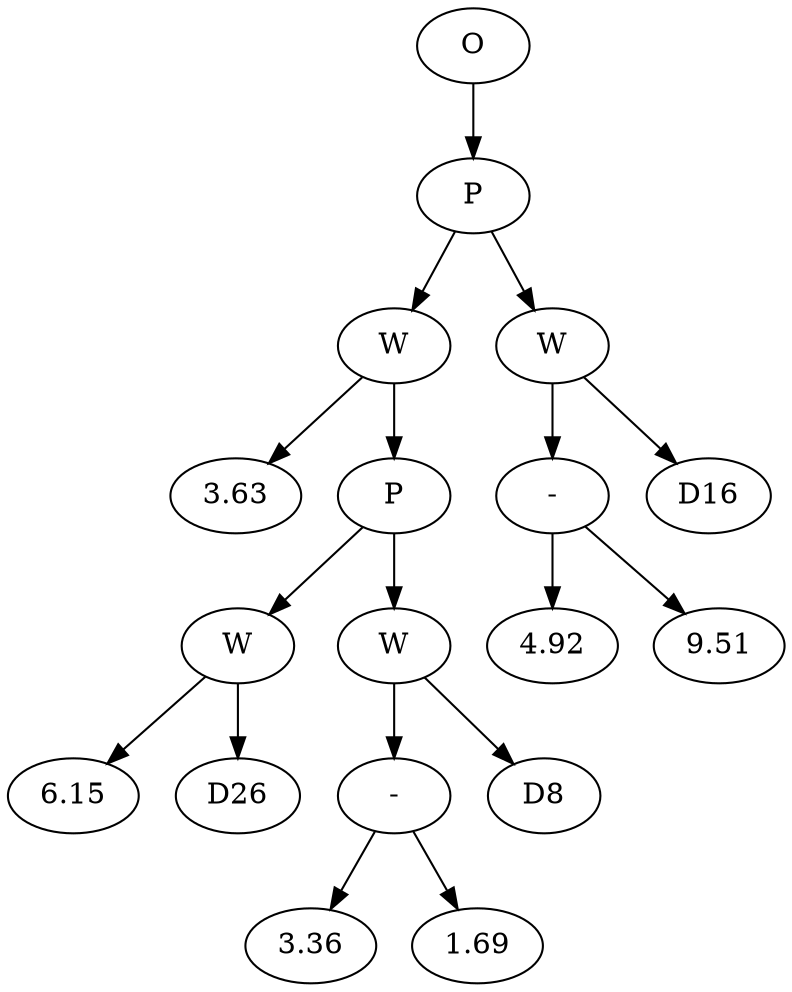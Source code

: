 // Tree
digraph {
	5414116 [label=O]
	5414117 [label=P]
	5414116 -> 5414117
	5414118 [label=W]
	5414117 -> 5414118
	5414119 [label=3.63]
	5414118 -> 5414119
	5414120 [label=P]
	5414118 -> 5414120
	5414121 [label=W]
	5414120 -> 5414121
	5414122 [label=6.15]
	5414121 -> 5414122
	5414123 [label=D26]
	5414121 -> 5414123
	5414124 [label=W]
	5414120 -> 5414124
	5414125 [label="-"]
	5414124 -> 5414125
	5414126 [label=3.36]
	5414125 -> 5414126
	5414127 [label=1.69]
	5414125 -> 5414127
	5414128 [label=D8]
	5414124 -> 5414128
	5414129 [label=W]
	5414117 -> 5414129
	5414130 [label="-"]
	5414129 -> 5414130
	5414131 [label=4.92]
	5414130 -> 5414131
	5414132 [label=9.51]
	5414130 -> 5414132
	5414133 [label=D16]
	5414129 -> 5414133
}
